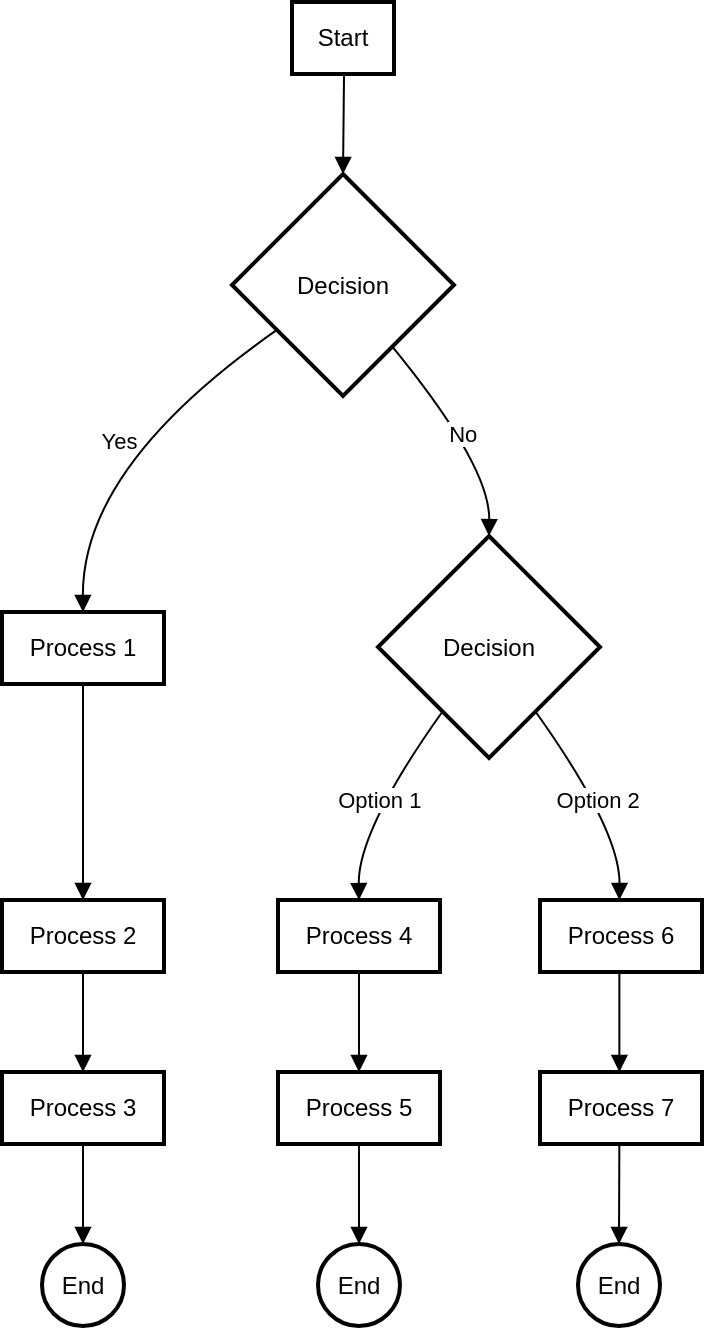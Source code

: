 <mxfile version="24.7.5">
  <diagram name="Page-1" id="7LT6bamiTMd22cIhIalF">
    <mxGraphModel>
      <root>
        <mxCell id="0" />
        <mxCell id="1" parent="0" />
        <mxCell id="2" value="Start" style="whiteSpace=wrap;strokeWidth=2;" vertex="1" parent="1">
          <mxGeometry x="145" width="51" height="36" as="geometry" />
        </mxCell>
        <mxCell id="3" value="Decision" style="rhombus;strokeWidth=2;whiteSpace=wrap;" vertex="1" parent="1">
          <mxGeometry x="115" y="86" width="111" height="111" as="geometry" />
        </mxCell>
        <mxCell id="4" value="Process 1" style="whiteSpace=wrap;strokeWidth=2;" vertex="1" parent="1">
          <mxGeometry y="305" width="81" height="36" as="geometry" />
        </mxCell>
        <mxCell id="5" value="Process 2" style="whiteSpace=wrap;strokeWidth=2;" vertex="1" parent="1">
          <mxGeometry y="449" width="81" height="36" as="geometry" />
        </mxCell>
        <mxCell id="6" value="Process 3" style="whiteSpace=wrap;strokeWidth=2;" vertex="1" parent="1">
          <mxGeometry y="535" width="81" height="36" as="geometry" />
        </mxCell>
        <mxCell id="7" value="End" style="ellipse;aspect=fixed;strokeWidth=2;whiteSpace=wrap;" vertex="1" parent="1">
          <mxGeometry x="20" y="621" width="41" height="41" as="geometry" />
        </mxCell>
        <mxCell id="8" value="Decision" style="rhombus;strokeWidth=2;whiteSpace=wrap;" vertex="1" parent="1">
          <mxGeometry x="188" y="267" width="111" height="111" as="geometry" />
        </mxCell>
        <mxCell id="9" value="Process 4" style="whiteSpace=wrap;strokeWidth=2;" vertex="1" parent="1">
          <mxGeometry x="138" y="449" width="81" height="36" as="geometry" />
        </mxCell>
        <mxCell id="10" value="Process 5" style="whiteSpace=wrap;strokeWidth=2;" vertex="1" parent="1">
          <mxGeometry x="138" y="535" width="81" height="36" as="geometry" />
        </mxCell>
        <mxCell id="11" value="End" style="ellipse;aspect=fixed;strokeWidth=2;whiteSpace=wrap;" vertex="1" parent="1">
          <mxGeometry x="158" y="621" width="41" height="41" as="geometry" />
        </mxCell>
        <mxCell id="12" value="Process 6" style="whiteSpace=wrap;strokeWidth=2;" vertex="1" parent="1">
          <mxGeometry x="269" y="449" width="81" height="36" as="geometry" />
        </mxCell>
        <mxCell id="13" value="Process 7" style="whiteSpace=wrap;strokeWidth=2;" vertex="1" parent="1">
          <mxGeometry x="269" y="535" width="81" height="36" as="geometry" />
        </mxCell>
        <mxCell id="14" value="End" style="ellipse;aspect=fixed;strokeWidth=2;whiteSpace=wrap;" vertex="1" parent="1">
          <mxGeometry x="288" y="621" width="41" height="41" as="geometry" />
        </mxCell>
        <mxCell id="15" value="" style="curved=1;startArrow=none;endArrow=block;exitX=0.51;exitY=0.99;entryX=0.5;entryY=0;" edge="1" parent="1" source="2" target="3">
          <mxGeometry relative="1" as="geometry">
            <Array as="points" />
          </mxGeometry>
        </mxCell>
        <mxCell id="16" value="Yes" style="curved=1;startArrow=none;endArrow=block;exitX=0;exitY=0.84;entryX=0.5;entryY=0;" edge="1" parent="1" source="3" target="4">
          <mxGeometry relative="1" as="geometry">
            <Array as="points">
              <mxPoint x="40" y="232" />
            </Array>
          </mxGeometry>
        </mxCell>
        <mxCell id="17" value="" style="curved=1;startArrow=none;endArrow=block;exitX=0.5;exitY=0.99;entryX=0.5;entryY=0;" edge="1" parent="1" source="4" target="5">
          <mxGeometry relative="1" as="geometry">
            <Array as="points" />
          </mxGeometry>
        </mxCell>
        <mxCell id="18" value="" style="curved=1;startArrow=none;endArrow=block;exitX=0.5;exitY=0.99;entryX=0.5;entryY=-0.01;" edge="1" parent="1" source="5" target="6">
          <mxGeometry relative="1" as="geometry">
            <Array as="points" />
          </mxGeometry>
        </mxCell>
        <mxCell id="19" value="" style="curved=1;startArrow=none;endArrow=block;exitX=0.5;exitY=0.99;entryX=0.5;entryY=-0.01;" edge="1" parent="1" source="6" target="7">
          <mxGeometry relative="1" as="geometry">
            <Array as="points" />
          </mxGeometry>
        </mxCell>
        <mxCell id="20" value="No" style="curved=1;startArrow=none;endArrow=block;exitX=0.9;exitY=1;entryX=0.5;entryY=0;" edge="1" parent="1" source="3" target="8">
          <mxGeometry relative="1" as="geometry">
            <Array as="points">
              <mxPoint x="244" y="232" />
            </Array>
          </mxGeometry>
        </mxCell>
        <mxCell id="21" value="Option 1" style="curved=1;startArrow=none;endArrow=block;exitX=0.14;exitY=1;entryX=0.5;entryY=0;" edge="1" parent="1" source="8" target="9">
          <mxGeometry relative="1" as="geometry">
            <Array as="points">
              <mxPoint x="178" y="414" />
            </Array>
          </mxGeometry>
        </mxCell>
        <mxCell id="22" value="" style="curved=1;startArrow=none;endArrow=block;exitX=0.5;exitY=0.99;entryX=0.5;entryY=-0.01;" edge="1" parent="1" source="9" target="10">
          <mxGeometry relative="1" as="geometry">
            <Array as="points" />
          </mxGeometry>
        </mxCell>
        <mxCell id="23" value="" style="curved=1;startArrow=none;endArrow=block;exitX=0.5;exitY=0.99;entryX=0.5;entryY=-0.01;" edge="1" parent="1" source="10" target="11">
          <mxGeometry relative="1" as="geometry">
            <Array as="points" />
          </mxGeometry>
        </mxCell>
        <mxCell id="24" value="Option 2" style="curved=1;startArrow=none;endArrow=block;exitX=0.86;exitY=1;entryX=0.49;entryY=0;" edge="1" parent="1" source="8" target="12">
          <mxGeometry relative="1" as="geometry">
            <Array as="points">
              <mxPoint x="309" y="414" />
            </Array>
          </mxGeometry>
        </mxCell>
        <mxCell id="25" value="" style="curved=1;startArrow=none;endArrow=block;exitX=0.49;exitY=0.99;entryX=0.49;entryY=-0.01;" edge="1" parent="1" source="12" target="13">
          <mxGeometry relative="1" as="geometry">
            <Array as="points" />
          </mxGeometry>
        </mxCell>
        <mxCell id="26" value="" style="curved=1;startArrow=none;endArrow=block;exitX=0.49;exitY=0.99;entryX=0.51;entryY=-0.01;" edge="1" parent="1" source="13" target="14">
          <mxGeometry relative="1" as="geometry">
            <Array as="points" />
          </mxGeometry>
        </mxCell>
      </root>
    </mxGraphModel>
  </diagram>
</mxfile>

